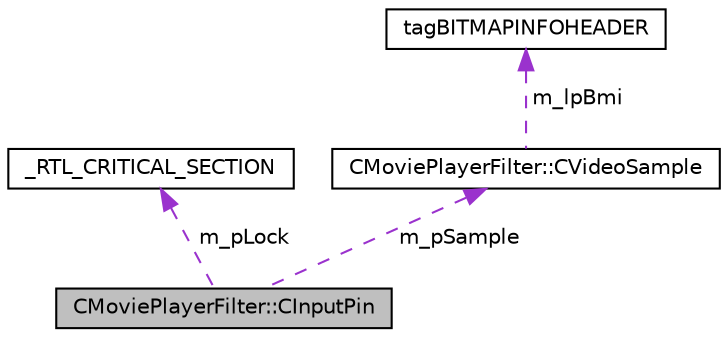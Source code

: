 digraph G
{
  edge [fontname="Helvetica",fontsize="10",labelfontname="Helvetica",labelfontsize="10"];
  node [fontname="Helvetica",fontsize="10",shape=record];
  Node1 [label="CMoviePlayerFilter::CInputPin",height=0.2,width=0.4,color="black", fillcolor="grey75", style="filled" fontcolor="black"];
  Node2 -> Node1 [dir="back",color="darkorchid3",fontsize="10",style="dashed",label=" m_pLock" ,fontname="Helvetica"];
  Node2 [label="_RTL_CRITICAL_SECTION",height=0.2,width=0.4,color="black", fillcolor="white", style="filled",URL="$struct___r_t_l___c_r_i_t_i_c_a_l___s_e_c_t_i_o_n.html"];
  Node3 -> Node1 [dir="back",color="darkorchid3",fontsize="10",style="dashed",label=" m_pSample" ,fontname="Helvetica"];
  Node3 [label="CMoviePlayerFilter::CVideoSample",height=0.2,width=0.4,color="black", fillcolor="white", style="filled",URL="$class_c_movie_player_filter_1_1_c_video_sample.html"];
  Node4 -> Node3 [dir="back",color="darkorchid3",fontsize="10",style="dashed",label=" m_lpBmi" ,fontname="Helvetica"];
  Node4 [label="tagBITMAPINFOHEADER",height=0.2,width=0.4,color="black", fillcolor="white", style="filled",URL="$structtag_b_i_t_m_a_p_i_n_f_o_h_e_a_d_e_r.html"];
}
